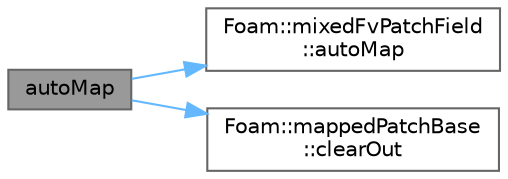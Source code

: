 digraph "autoMap"
{
 // LATEX_PDF_SIZE
  bgcolor="transparent";
  edge [fontname=Helvetica,fontsize=10,labelfontname=Helvetica,labelfontsize=10];
  node [fontname=Helvetica,fontsize=10,shape=box,height=0.2,width=0.4];
  rankdir="LR";
  Node1 [id="Node000001",label="autoMap",height=0.2,width=0.4,color="gray40", fillcolor="grey60", style="filled", fontcolor="black",tooltip=" "];
  Node1 -> Node2 [id="edge1_Node000001_Node000002",color="steelblue1",style="solid",tooltip=" "];
  Node2 [id="Node000002",label="Foam::mixedFvPatchField\l::autoMap",height=0.2,width=0.4,color="grey40", fillcolor="white", style="filled",URL="$classFoam_1_1mixedFvPatchField.html#a0ab0c43ce90d756c88dd81e3d0a9eef5",tooltip=" "];
  Node1 -> Node3 [id="edge2_Node000001_Node000003",color="steelblue1",style="solid",tooltip=" "];
  Node3 [id="Node000003",label="Foam::mappedPatchBase\l::clearOut",height=0.2,width=0.4,color="grey40", fillcolor="white", style="filled",URL="$classFoam_1_1mappedPatchBase.html#af320697688df08f1438d37a86bcaf25d",tooltip=" "];
}
